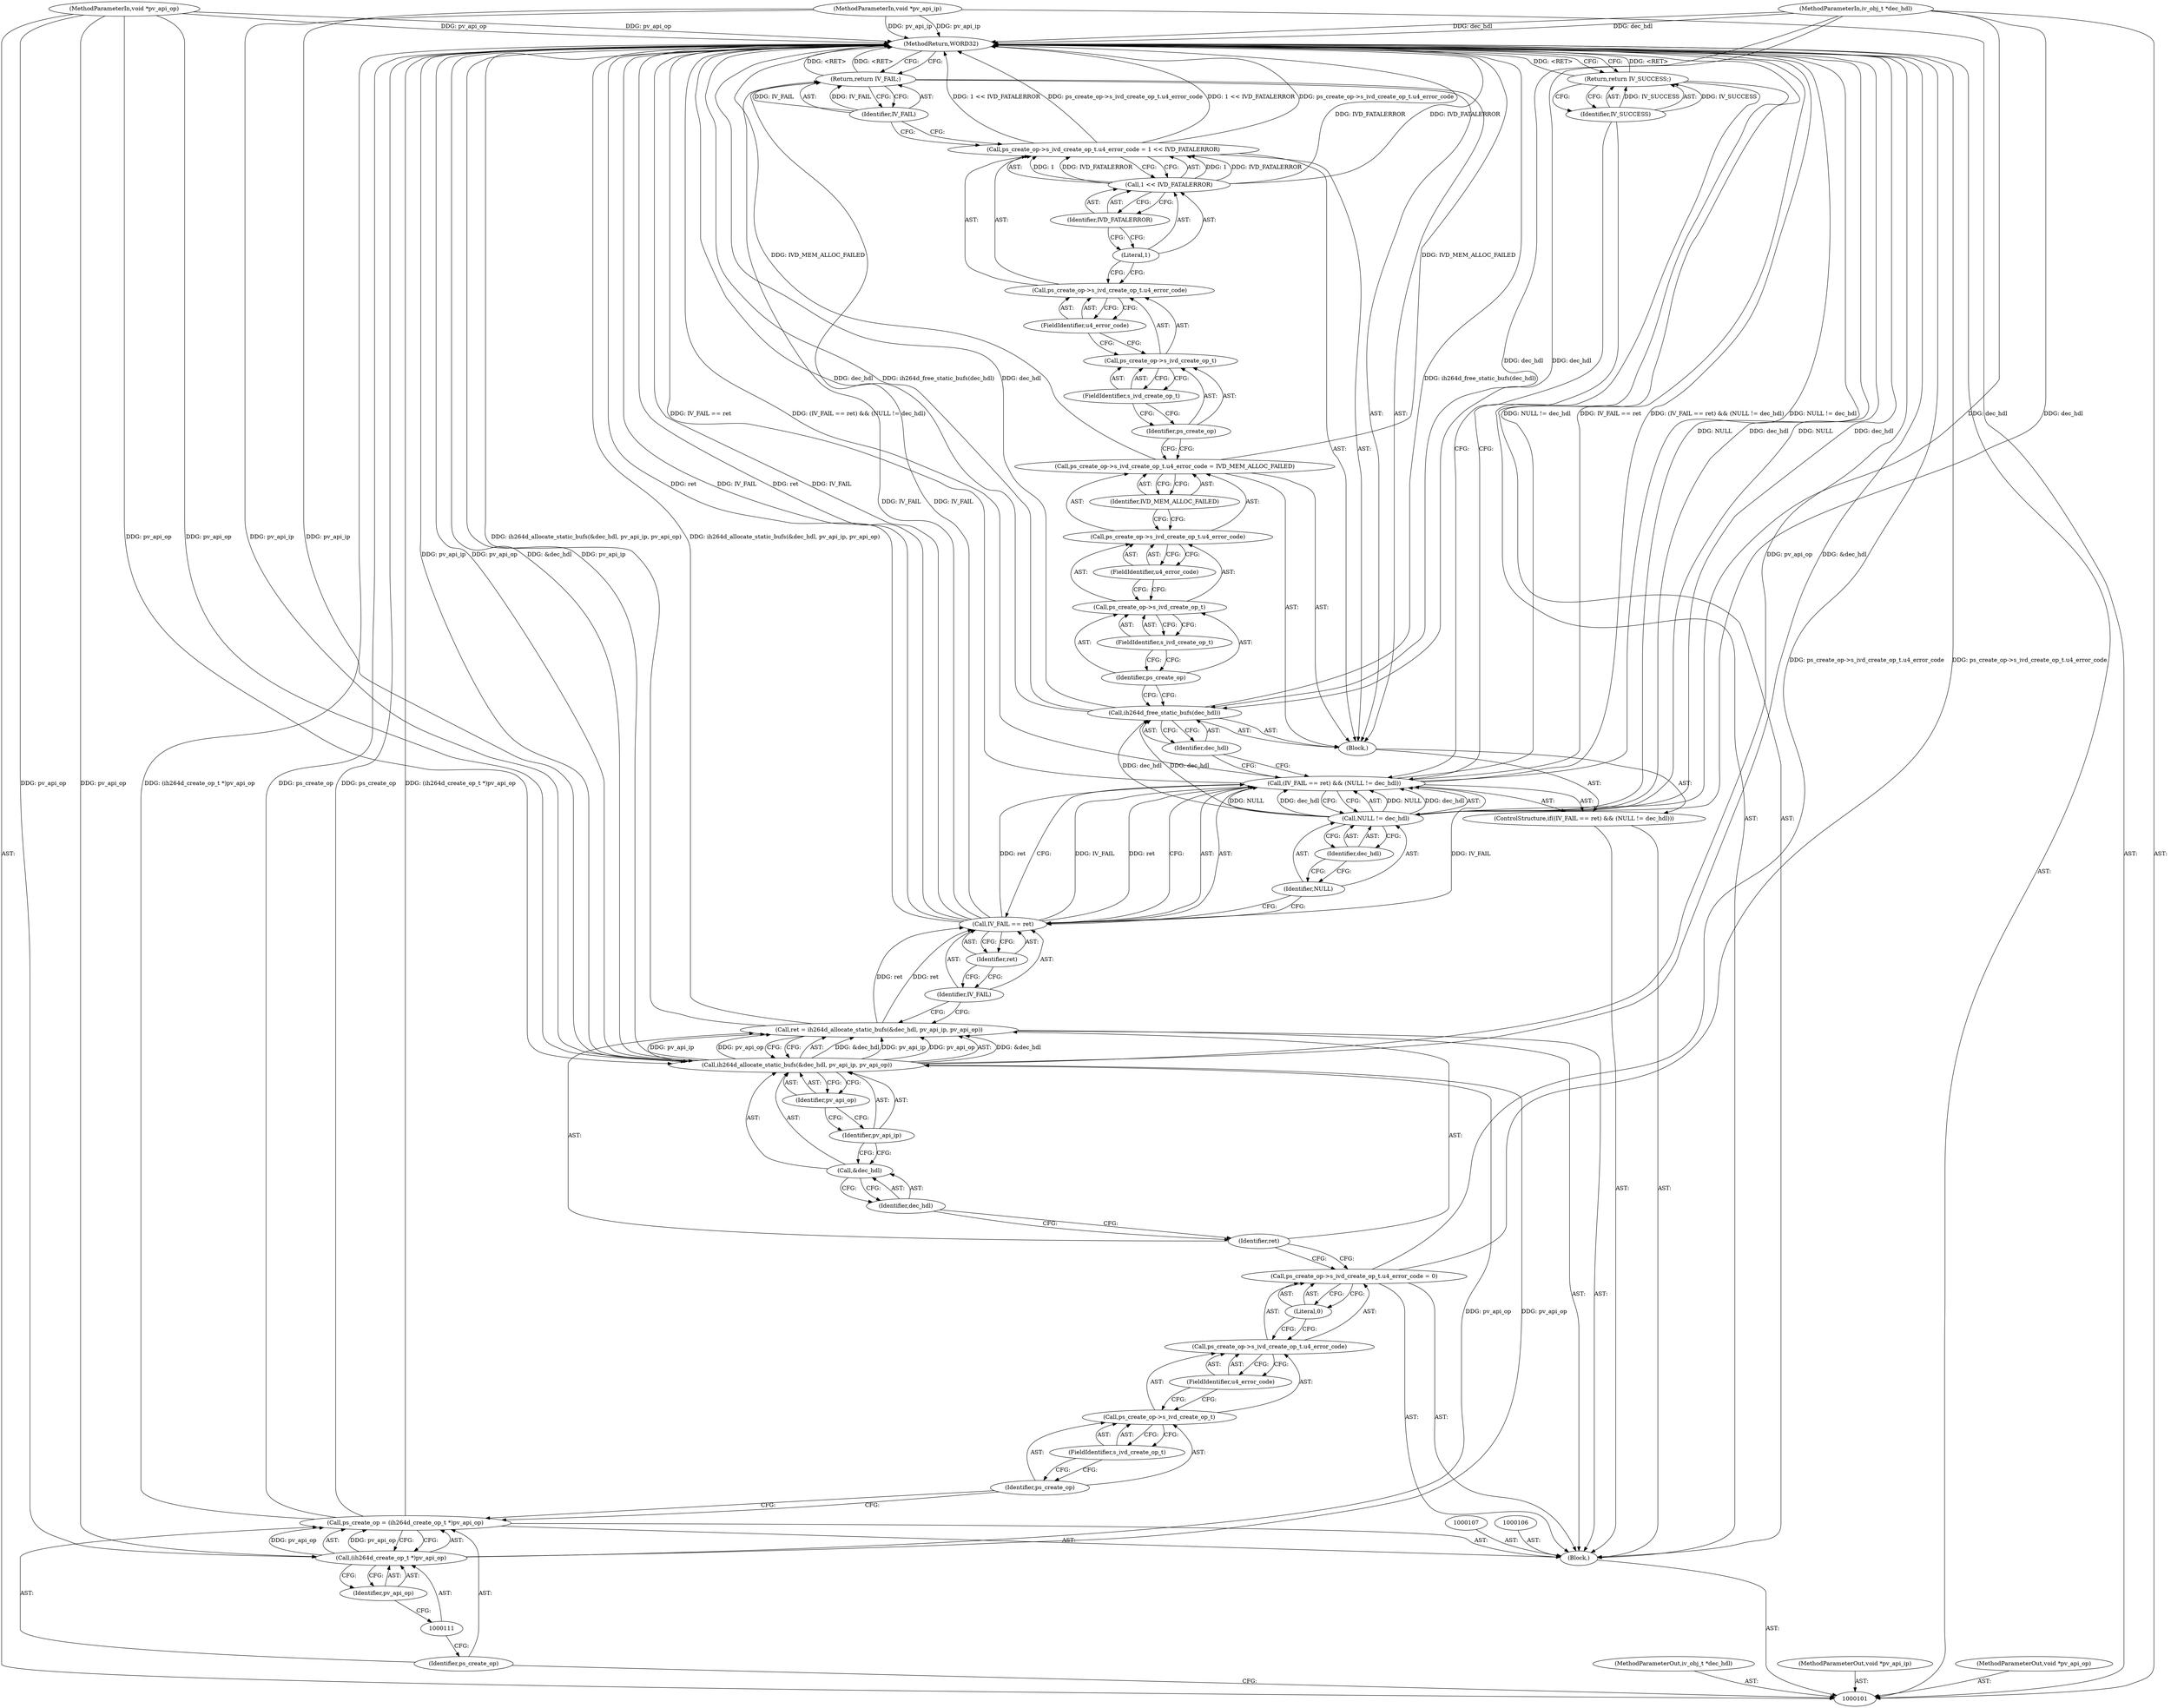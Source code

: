 digraph "1_Android_5acaa6fc86c73a750e5f4900c4e2d44bf22f683a" {
"1000158" [label="(MethodReturn,WORD32)"];
"1000102" [label="(MethodParameterIn,iv_obj_t *dec_hdl)"];
"1000221" [label="(MethodParameterOut,iv_obj_t *dec_hdl)"];
"1000103" [label="(MethodParameterIn,void *pv_api_ip)"];
"1000222" [label="(MethodParameterOut,void *pv_api_ip)"];
"1000104" [label="(MethodParameterIn,void *pv_api_op)"];
"1000223" [label="(MethodParameterOut,void *pv_api_op)"];
"1000122" [label="(Call,ih264d_allocate_static_bufs(&dec_hdl, pv_api_ip, pv_api_op))"];
"1000123" [label="(Call,&dec_hdl)"];
"1000124" [label="(Identifier,dec_hdl)"];
"1000125" [label="(Identifier,pv_api_ip)"];
"1000120" [label="(Call,ret = ih264d_allocate_static_bufs(&dec_hdl, pv_api_ip, pv_api_op))"];
"1000121" [label="(Identifier,ret)"];
"1000126" [label="(Identifier,pv_api_op)"];
"1000131" [label="(Identifier,ret)"];
"1000132" [label="(Call,NULL != dec_hdl)"];
"1000133" [label="(Identifier,NULL)"];
"1000134" [label="(Identifier,dec_hdl)"];
"1000127" [label="(ControlStructure,if((IV_FAIL == ret) && (NULL != dec_hdl)))"];
"1000128" [label="(Call,(IV_FAIL == ret) && (NULL != dec_hdl))"];
"1000129" [label="(Call,IV_FAIL == ret)"];
"1000130" [label="(Identifier,IV_FAIL)"];
"1000135" [label="(Block,)"];
"1000137" [label="(Identifier,dec_hdl)"];
"1000136" [label="(Call,ih264d_free_static_bufs(dec_hdl))"];
"1000142" [label="(FieldIdentifier,s_ivd_create_op_t)"];
"1000143" [label="(FieldIdentifier,u4_error_code)"];
"1000144" [label="(Identifier,IVD_MEM_ALLOC_FAILED)"];
"1000138" [label="(Call,ps_create_op->s_ivd_create_op_t.u4_error_code = IVD_MEM_ALLOC_FAILED)"];
"1000139" [label="(Call,ps_create_op->s_ivd_create_op_t.u4_error_code)"];
"1000140" [label="(Call,ps_create_op->s_ivd_create_op_t)"];
"1000141" [label="(Identifier,ps_create_op)"];
"1000149" [label="(FieldIdentifier,s_ivd_create_op_t)"];
"1000150" [label="(FieldIdentifier,u4_error_code)"];
"1000151" [label="(Call,1 << IVD_FATALERROR)"];
"1000152" [label="(Literal,1)"];
"1000153" [label="(Identifier,IVD_FATALERROR)"];
"1000145" [label="(Call,ps_create_op->s_ivd_create_op_t.u4_error_code = 1 << IVD_FATALERROR)"];
"1000146" [label="(Call,ps_create_op->s_ivd_create_op_t.u4_error_code)"];
"1000147" [label="(Call,ps_create_op->s_ivd_create_op_t)"];
"1000148" [label="(Identifier,ps_create_op)"];
"1000154" [label="(Return,return IV_FAIL;)"];
"1000155" [label="(Identifier,IV_FAIL)"];
"1000105" [label="(Block,)"];
"1000156" [label="(Return,return IV_SUCCESS;)"];
"1000157" [label="(Identifier,IV_SUCCESS)"];
"1000110" [label="(Call,(ih264d_create_op_t *)pv_api_op)"];
"1000112" [label="(Identifier,pv_api_op)"];
"1000108" [label="(Call,ps_create_op = (ih264d_create_op_t *)pv_api_op)"];
"1000109" [label="(Identifier,ps_create_op)"];
"1000117" [label="(FieldIdentifier,s_ivd_create_op_t)"];
"1000118" [label="(FieldIdentifier,u4_error_code)"];
"1000113" [label="(Call,ps_create_op->s_ivd_create_op_t.u4_error_code = 0)"];
"1000114" [label="(Call,ps_create_op->s_ivd_create_op_t.u4_error_code)"];
"1000115" [label="(Call,ps_create_op->s_ivd_create_op_t)"];
"1000116" [label="(Identifier,ps_create_op)"];
"1000119" [label="(Literal,0)"];
"1000158" -> "1000101"  [label="AST: "];
"1000158" -> "1000154"  [label="CFG: "];
"1000158" -> "1000156"  [label="CFG: "];
"1000122" -> "1000158"  [label="DDG: pv_api_ip"];
"1000122" -> "1000158"  [label="DDG: pv_api_op"];
"1000122" -> "1000158"  [label="DDG: &dec_hdl"];
"1000145" -> "1000158"  [label="DDG: 1 << IVD_FATALERROR"];
"1000145" -> "1000158"  [label="DDG: ps_create_op->s_ivd_create_op_t.u4_error_code"];
"1000104" -> "1000158"  [label="DDG: pv_api_op"];
"1000113" -> "1000158"  [label="DDG: ps_create_op->s_ivd_create_op_t.u4_error_code"];
"1000151" -> "1000158"  [label="DDG: IVD_FATALERROR"];
"1000129" -> "1000158"  [label="DDG: ret"];
"1000129" -> "1000158"  [label="DDG: IV_FAIL"];
"1000128" -> "1000158"  [label="DDG: NULL != dec_hdl"];
"1000128" -> "1000158"  [label="DDG: IV_FAIL == ret"];
"1000128" -> "1000158"  [label="DDG: (IV_FAIL == ret) && (NULL != dec_hdl)"];
"1000103" -> "1000158"  [label="DDG: pv_api_ip"];
"1000138" -> "1000158"  [label="DDG: IVD_MEM_ALLOC_FAILED"];
"1000132" -> "1000158"  [label="DDG: dec_hdl"];
"1000132" -> "1000158"  [label="DDG: NULL"];
"1000102" -> "1000158"  [label="DDG: dec_hdl"];
"1000108" -> "1000158"  [label="DDG: (ih264d_create_op_t *)pv_api_op"];
"1000108" -> "1000158"  [label="DDG: ps_create_op"];
"1000136" -> "1000158"  [label="DDG: ih264d_free_static_bufs(dec_hdl)"];
"1000136" -> "1000158"  [label="DDG: dec_hdl"];
"1000120" -> "1000158"  [label="DDG: ih264d_allocate_static_bufs(&dec_hdl, pv_api_ip, pv_api_op)"];
"1000156" -> "1000158"  [label="DDG: <RET>"];
"1000154" -> "1000158"  [label="DDG: <RET>"];
"1000102" -> "1000101"  [label="AST: "];
"1000102" -> "1000158"  [label="DDG: dec_hdl"];
"1000102" -> "1000132"  [label="DDG: dec_hdl"];
"1000102" -> "1000136"  [label="DDG: dec_hdl"];
"1000221" -> "1000101"  [label="AST: "];
"1000103" -> "1000101"  [label="AST: "];
"1000103" -> "1000158"  [label="DDG: pv_api_ip"];
"1000103" -> "1000122"  [label="DDG: pv_api_ip"];
"1000222" -> "1000101"  [label="AST: "];
"1000104" -> "1000101"  [label="AST: "];
"1000104" -> "1000158"  [label="DDG: pv_api_op"];
"1000104" -> "1000110"  [label="DDG: pv_api_op"];
"1000104" -> "1000122"  [label="DDG: pv_api_op"];
"1000223" -> "1000101"  [label="AST: "];
"1000122" -> "1000120"  [label="AST: "];
"1000122" -> "1000126"  [label="CFG: "];
"1000123" -> "1000122"  [label="AST: "];
"1000125" -> "1000122"  [label="AST: "];
"1000126" -> "1000122"  [label="AST: "];
"1000120" -> "1000122"  [label="CFG: "];
"1000122" -> "1000158"  [label="DDG: pv_api_ip"];
"1000122" -> "1000158"  [label="DDG: pv_api_op"];
"1000122" -> "1000158"  [label="DDG: &dec_hdl"];
"1000122" -> "1000120"  [label="DDG: &dec_hdl"];
"1000122" -> "1000120"  [label="DDG: pv_api_ip"];
"1000122" -> "1000120"  [label="DDG: pv_api_op"];
"1000103" -> "1000122"  [label="DDG: pv_api_ip"];
"1000110" -> "1000122"  [label="DDG: pv_api_op"];
"1000104" -> "1000122"  [label="DDG: pv_api_op"];
"1000123" -> "1000122"  [label="AST: "];
"1000123" -> "1000124"  [label="CFG: "];
"1000124" -> "1000123"  [label="AST: "];
"1000125" -> "1000123"  [label="CFG: "];
"1000124" -> "1000123"  [label="AST: "];
"1000124" -> "1000121"  [label="CFG: "];
"1000123" -> "1000124"  [label="CFG: "];
"1000125" -> "1000122"  [label="AST: "];
"1000125" -> "1000123"  [label="CFG: "];
"1000126" -> "1000125"  [label="CFG: "];
"1000120" -> "1000105"  [label="AST: "];
"1000120" -> "1000122"  [label="CFG: "];
"1000121" -> "1000120"  [label="AST: "];
"1000122" -> "1000120"  [label="AST: "];
"1000130" -> "1000120"  [label="CFG: "];
"1000120" -> "1000158"  [label="DDG: ih264d_allocate_static_bufs(&dec_hdl, pv_api_ip, pv_api_op)"];
"1000122" -> "1000120"  [label="DDG: &dec_hdl"];
"1000122" -> "1000120"  [label="DDG: pv_api_ip"];
"1000122" -> "1000120"  [label="DDG: pv_api_op"];
"1000120" -> "1000129"  [label="DDG: ret"];
"1000121" -> "1000120"  [label="AST: "];
"1000121" -> "1000113"  [label="CFG: "];
"1000124" -> "1000121"  [label="CFG: "];
"1000126" -> "1000122"  [label="AST: "];
"1000126" -> "1000125"  [label="CFG: "];
"1000122" -> "1000126"  [label="CFG: "];
"1000131" -> "1000129"  [label="AST: "];
"1000131" -> "1000130"  [label="CFG: "];
"1000129" -> "1000131"  [label="CFG: "];
"1000132" -> "1000128"  [label="AST: "];
"1000132" -> "1000134"  [label="CFG: "];
"1000133" -> "1000132"  [label="AST: "];
"1000134" -> "1000132"  [label="AST: "];
"1000128" -> "1000132"  [label="CFG: "];
"1000132" -> "1000158"  [label="DDG: dec_hdl"];
"1000132" -> "1000158"  [label="DDG: NULL"];
"1000132" -> "1000128"  [label="DDG: NULL"];
"1000132" -> "1000128"  [label="DDG: dec_hdl"];
"1000102" -> "1000132"  [label="DDG: dec_hdl"];
"1000132" -> "1000136"  [label="DDG: dec_hdl"];
"1000133" -> "1000132"  [label="AST: "];
"1000133" -> "1000129"  [label="CFG: "];
"1000134" -> "1000133"  [label="CFG: "];
"1000134" -> "1000132"  [label="AST: "];
"1000134" -> "1000133"  [label="CFG: "];
"1000132" -> "1000134"  [label="CFG: "];
"1000127" -> "1000105"  [label="AST: "];
"1000128" -> "1000127"  [label="AST: "];
"1000135" -> "1000127"  [label="AST: "];
"1000128" -> "1000127"  [label="AST: "];
"1000128" -> "1000129"  [label="CFG: "];
"1000128" -> "1000132"  [label="CFG: "];
"1000129" -> "1000128"  [label="AST: "];
"1000132" -> "1000128"  [label="AST: "];
"1000137" -> "1000128"  [label="CFG: "];
"1000157" -> "1000128"  [label="CFG: "];
"1000128" -> "1000158"  [label="DDG: NULL != dec_hdl"];
"1000128" -> "1000158"  [label="DDG: IV_FAIL == ret"];
"1000128" -> "1000158"  [label="DDG: (IV_FAIL == ret) && (NULL != dec_hdl)"];
"1000129" -> "1000128"  [label="DDG: IV_FAIL"];
"1000129" -> "1000128"  [label="DDG: ret"];
"1000132" -> "1000128"  [label="DDG: NULL"];
"1000132" -> "1000128"  [label="DDG: dec_hdl"];
"1000129" -> "1000128"  [label="AST: "];
"1000129" -> "1000131"  [label="CFG: "];
"1000130" -> "1000129"  [label="AST: "];
"1000131" -> "1000129"  [label="AST: "];
"1000133" -> "1000129"  [label="CFG: "];
"1000128" -> "1000129"  [label="CFG: "];
"1000129" -> "1000158"  [label="DDG: ret"];
"1000129" -> "1000158"  [label="DDG: IV_FAIL"];
"1000129" -> "1000128"  [label="DDG: IV_FAIL"];
"1000129" -> "1000128"  [label="DDG: ret"];
"1000120" -> "1000129"  [label="DDG: ret"];
"1000129" -> "1000154"  [label="DDG: IV_FAIL"];
"1000130" -> "1000129"  [label="AST: "];
"1000130" -> "1000120"  [label="CFG: "];
"1000131" -> "1000130"  [label="CFG: "];
"1000135" -> "1000127"  [label="AST: "];
"1000136" -> "1000135"  [label="AST: "];
"1000138" -> "1000135"  [label="AST: "];
"1000145" -> "1000135"  [label="AST: "];
"1000154" -> "1000135"  [label="AST: "];
"1000137" -> "1000136"  [label="AST: "];
"1000137" -> "1000128"  [label="CFG: "];
"1000136" -> "1000137"  [label="CFG: "];
"1000136" -> "1000135"  [label="AST: "];
"1000136" -> "1000137"  [label="CFG: "];
"1000137" -> "1000136"  [label="AST: "];
"1000141" -> "1000136"  [label="CFG: "];
"1000136" -> "1000158"  [label="DDG: ih264d_free_static_bufs(dec_hdl)"];
"1000136" -> "1000158"  [label="DDG: dec_hdl"];
"1000132" -> "1000136"  [label="DDG: dec_hdl"];
"1000102" -> "1000136"  [label="DDG: dec_hdl"];
"1000142" -> "1000140"  [label="AST: "];
"1000142" -> "1000141"  [label="CFG: "];
"1000140" -> "1000142"  [label="CFG: "];
"1000143" -> "1000139"  [label="AST: "];
"1000143" -> "1000140"  [label="CFG: "];
"1000139" -> "1000143"  [label="CFG: "];
"1000144" -> "1000138"  [label="AST: "];
"1000144" -> "1000139"  [label="CFG: "];
"1000138" -> "1000144"  [label="CFG: "];
"1000138" -> "1000135"  [label="AST: "];
"1000138" -> "1000144"  [label="CFG: "];
"1000139" -> "1000138"  [label="AST: "];
"1000144" -> "1000138"  [label="AST: "];
"1000148" -> "1000138"  [label="CFG: "];
"1000138" -> "1000158"  [label="DDG: IVD_MEM_ALLOC_FAILED"];
"1000139" -> "1000138"  [label="AST: "];
"1000139" -> "1000143"  [label="CFG: "];
"1000140" -> "1000139"  [label="AST: "];
"1000143" -> "1000139"  [label="AST: "];
"1000144" -> "1000139"  [label="CFG: "];
"1000140" -> "1000139"  [label="AST: "];
"1000140" -> "1000142"  [label="CFG: "];
"1000141" -> "1000140"  [label="AST: "];
"1000142" -> "1000140"  [label="AST: "];
"1000143" -> "1000140"  [label="CFG: "];
"1000141" -> "1000140"  [label="AST: "];
"1000141" -> "1000136"  [label="CFG: "];
"1000142" -> "1000141"  [label="CFG: "];
"1000149" -> "1000147"  [label="AST: "];
"1000149" -> "1000148"  [label="CFG: "];
"1000147" -> "1000149"  [label="CFG: "];
"1000150" -> "1000146"  [label="AST: "];
"1000150" -> "1000147"  [label="CFG: "];
"1000146" -> "1000150"  [label="CFG: "];
"1000151" -> "1000145"  [label="AST: "];
"1000151" -> "1000153"  [label="CFG: "];
"1000152" -> "1000151"  [label="AST: "];
"1000153" -> "1000151"  [label="AST: "];
"1000145" -> "1000151"  [label="CFG: "];
"1000151" -> "1000158"  [label="DDG: IVD_FATALERROR"];
"1000151" -> "1000145"  [label="DDG: 1"];
"1000151" -> "1000145"  [label="DDG: IVD_FATALERROR"];
"1000152" -> "1000151"  [label="AST: "];
"1000152" -> "1000146"  [label="CFG: "];
"1000153" -> "1000152"  [label="CFG: "];
"1000153" -> "1000151"  [label="AST: "];
"1000153" -> "1000152"  [label="CFG: "];
"1000151" -> "1000153"  [label="CFG: "];
"1000145" -> "1000135"  [label="AST: "];
"1000145" -> "1000151"  [label="CFG: "];
"1000146" -> "1000145"  [label="AST: "];
"1000151" -> "1000145"  [label="AST: "];
"1000155" -> "1000145"  [label="CFG: "];
"1000145" -> "1000158"  [label="DDG: 1 << IVD_FATALERROR"];
"1000145" -> "1000158"  [label="DDG: ps_create_op->s_ivd_create_op_t.u4_error_code"];
"1000151" -> "1000145"  [label="DDG: 1"];
"1000151" -> "1000145"  [label="DDG: IVD_FATALERROR"];
"1000146" -> "1000145"  [label="AST: "];
"1000146" -> "1000150"  [label="CFG: "];
"1000147" -> "1000146"  [label="AST: "];
"1000150" -> "1000146"  [label="AST: "];
"1000152" -> "1000146"  [label="CFG: "];
"1000147" -> "1000146"  [label="AST: "];
"1000147" -> "1000149"  [label="CFG: "];
"1000148" -> "1000147"  [label="AST: "];
"1000149" -> "1000147"  [label="AST: "];
"1000150" -> "1000147"  [label="CFG: "];
"1000148" -> "1000147"  [label="AST: "];
"1000148" -> "1000138"  [label="CFG: "];
"1000149" -> "1000148"  [label="CFG: "];
"1000154" -> "1000135"  [label="AST: "];
"1000154" -> "1000155"  [label="CFG: "];
"1000155" -> "1000154"  [label="AST: "];
"1000158" -> "1000154"  [label="CFG: "];
"1000154" -> "1000158"  [label="DDG: <RET>"];
"1000155" -> "1000154"  [label="DDG: IV_FAIL"];
"1000129" -> "1000154"  [label="DDG: IV_FAIL"];
"1000155" -> "1000154"  [label="AST: "];
"1000155" -> "1000145"  [label="CFG: "];
"1000154" -> "1000155"  [label="CFG: "];
"1000155" -> "1000154"  [label="DDG: IV_FAIL"];
"1000105" -> "1000101"  [label="AST: "];
"1000106" -> "1000105"  [label="AST: "];
"1000107" -> "1000105"  [label="AST: "];
"1000108" -> "1000105"  [label="AST: "];
"1000113" -> "1000105"  [label="AST: "];
"1000120" -> "1000105"  [label="AST: "];
"1000127" -> "1000105"  [label="AST: "];
"1000156" -> "1000105"  [label="AST: "];
"1000156" -> "1000105"  [label="AST: "];
"1000156" -> "1000157"  [label="CFG: "];
"1000157" -> "1000156"  [label="AST: "];
"1000158" -> "1000156"  [label="CFG: "];
"1000156" -> "1000158"  [label="DDG: <RET>"];
"1000157" -> "1000156"  [label="DDG: IV_SUCCESS"];
"1000157" -> "1000156"  [label="AST: "];
"1000157" -> "1000128"  [label="CFG: "];
"1000156" -> "1000157"  [label="CFG: "];
"1000157" -> "1000156"  [label="DDG: IV_SUCCESS"];
"1000110" -> "1000108"  [label="AST: "];
"1000110" -> "1000112"  [label="CFG: "];
"1000111" -> "1000110"  [label="AST: "];
"1000112" -> "1000110"  [label="AST: "];
"1000108" -> "1000110"  [label="CFG: "];
"1000110" -> "1000108"  [label="DDG: pv_api_op"];
"1000104" -> "1000110"  [label="DDG: pv_api_op"];
"1000110" -> "1000122"  [label="DDG: pv_api_op"];
"1000112" -> "1000110"  [label="AST: "];
"1000112" -> "1000111"  [label="CFG: "];
"1000110" -> "1000112"  [label="CFG: "];
"1000108" -> "1000105"  [label="AST: "];
"1000108" -> "1000110"  [label="CFG: "];
"1000109" -> "1000108"  [label="AST: "];
"1000110" -> "1000108"  [label="AST: "];
"1000116" -> "1000108"  [label="CFG: "];
"1000108" -> "1000158"  [label="DDG: (ih264d_create_op_t *)pv_api_op"];
"1000108" -> "1000158"  [label="DDG: ps_create_op"];
"1000110" -> "1000108"  [label="DDG: pv_api_op"];
"1000109" -> "1000108"  [label="AST: "];
"1000109" -> "1000101"  [label="CFG: "];
"1000111" -> "1000109"  [label="CFG: "];
"1000117" -> "1000115"  [label="AST: "];
"1000117" -> "1000116"  [label="CFG: "];
"1000115" -> "1000117"  [label="CFG: "];
"1000118" -> "1000114"  [label="AST: "];
"1000118" -> "1000115"  [label="CFG: "];
"1000114" -> "1000118"  [label="CFG: "];
"1000113" -> "1000105"  [label="AST: "];
"1000113" -> "1000119"  [label="CFG: "];
"1000114" -> "1000113"  [label="AST: "];
"1000119" -> "1000113"  [label="AST: "];
"1000121" -> "1000113"  [label="CFG: "];
"1000113" -> "1000158"  [label="DDG: ps_create_op->s_ivd_create_op_t.u4_error_code"];
"1000114" -> "1000113"  [label="AST: "];
"1000114" -> "1000118"  [label="CFG: "];
"1000115" -> "1000114"  [label="AST: "];
"1000118" -> "1000114"  [label="AST: "];
"1000119" -> "1000114"  [label="CFG: "];
"1000115" -> "1000114"  [label="AST: "];
"1000115" -> "1000117"  [label="CFG: "];
"1000116" -> "1000115"  [label="AST: "];
"1000117" -> "1000115"  [label="AST: "];
"1000118" -> "1000115"  [label="CFG: "];
"1000116" -> "1000115"  [label="AST: "];
"1000116" -> "1000108"  [label="CFG: "];
"1000117" -> "1000116"  [label="CFG: "];
"1000119" -> "1000113"  [label="AST: "];
"1000119" -> "1000114"  [label="CFG: "];
"1000113" -> "1000119"  [label="CFG: "];
}
